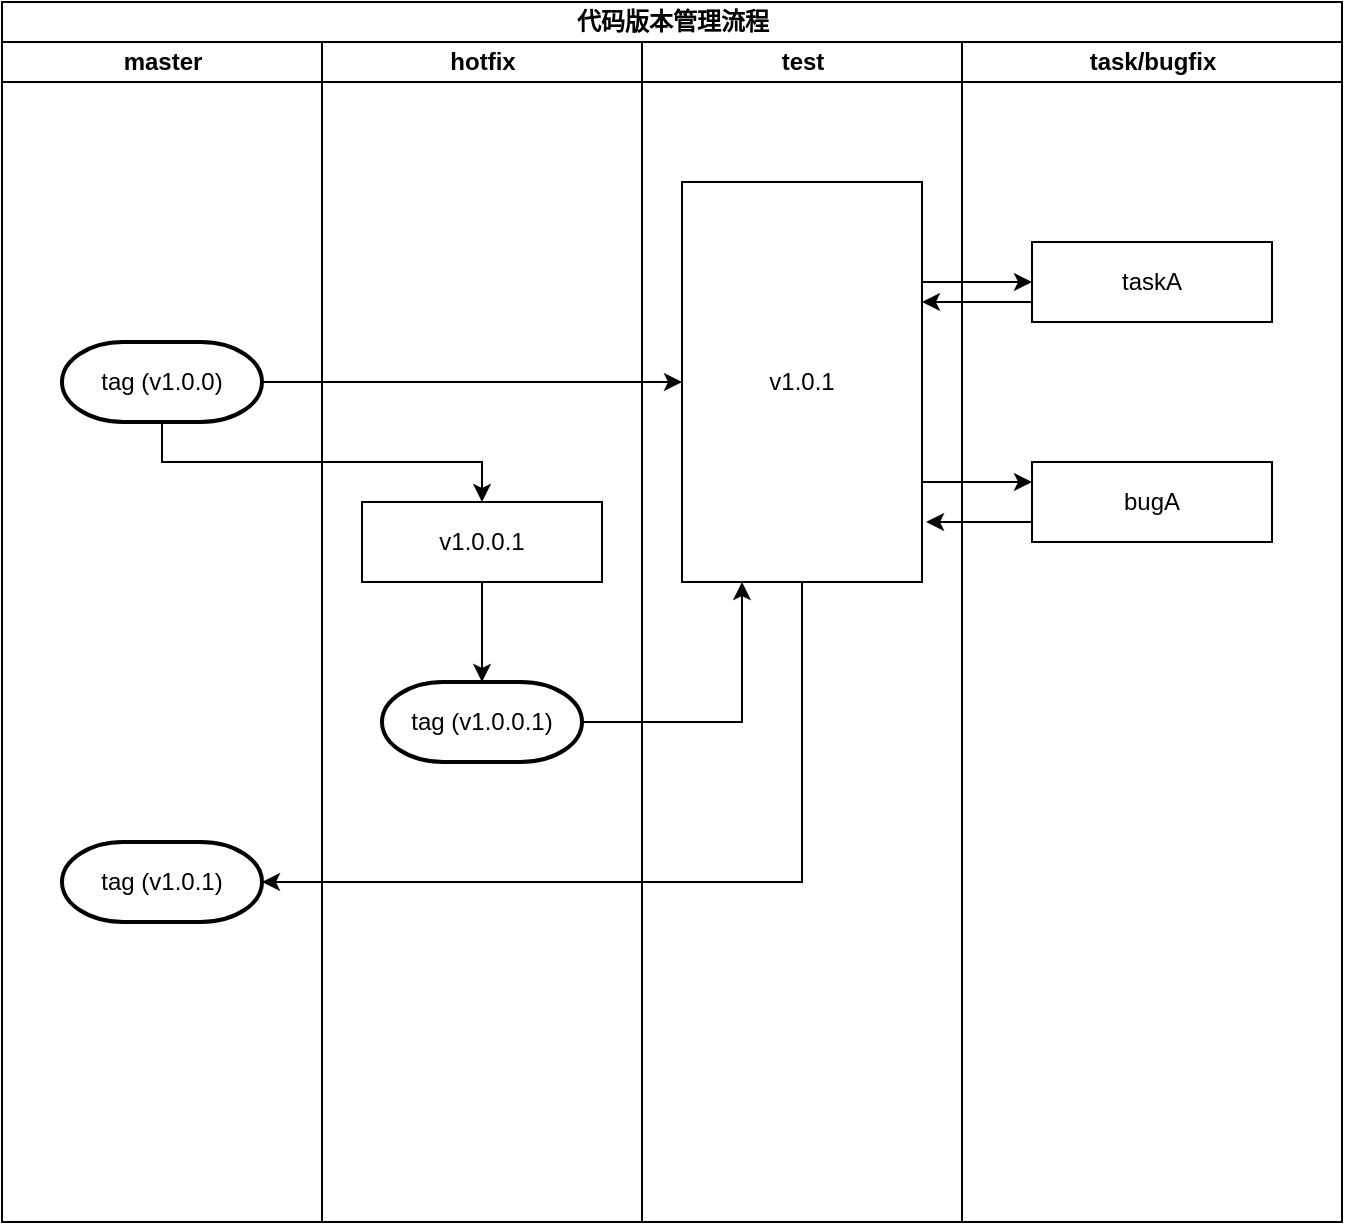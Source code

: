 <mxfile version="22.1.16" type="github">
  <diagram id="PRNWCiQJ7i_xLe6h2Mz9" name="第 1 页">
    <mxGraphModel dx="1143" dy="825" grid="1" gridSize="10" guides="1" tooltips="1" connect="1" arrows="1" fold="1" page="1" pageScale="1" pageWidth="827" pageHeight="1169" math="0" shadow="0">
      <root>
        <mxCell id="0" />
        <mxCell id="1" parent="0" />
        <mxCell id="cR9ggvPWRlXBbMYqaPip-1" value="代码版本管理流程" style="swimlane;childLayout=stackLayout;resizeParent=1;resizeParentMax=0;startSize=20;html=1;" parent="1" vertex="1">
          <mxGeometry x="10" y="110" width="670" height="610" as="geometry" />
        </mxCell>
        <mxCell id="cR9ggvPWRlXBbMYqaPip-2" value="master" style="swimlane;startSize=20;html=1;" parent="cR9ggvPWRlXBbMYqaPip-1" vertex="1">
          <mxGeometry y="20" width="160" height="590" as="geometry">
            <mxRectangle y="20" width="40" height="590" as="alternateBounds" />
          </mxGeometry>
        </mxCell>
        <mxCell id="1TMqcCTL8lDgmQgiUETs-2" value="tag (v1.0.0)" style="strokeWidth=2;html=1;shape=mxgraph.flowchart.terminator;whiteSpace=wrap;" vertex="1" parent="cR9ggvPWRlXBbMYqaPip-2">
          <mxGeometry x="30" y="150" width="100" height="40" as="geometry" />
        </mxCell>
        <mxCell id="1TMqcCTL8lDgmQgiUETs-16" value="tag (v1.0.1)" style="strokeWidth=2;html=1;shape=mxgraph.flowchart.terminator;whiteSpace=wrap;" vertex="1" parent="cR9ggvPWRlXBbMYqaPip-2">
          <mxGeometry x="30" y="400" width="100" height="40" as="geometry" />
        </mxCell>
        <mxCell id="cR9ggvPWRlXBbMYqaPip-3" value="hotfix" style="swimlane;startSize=20;html=1;" parent="cR9ggvPWRlXBbMYqaPip-1" vertex="1">
          <mxGeometry x="160" y="20" width="160" height="590" as="geometry" />
        </mxCell>
        <mxCell id="1TMqcCTL8lDgmQgiUETs-18" value="v1.0.0.1" style="rounded=0;whiteSpace=wrap;html=1;" vertex="1" parent="cR9ggvPWRlXBbMYqaPip-3">
          <mxGeometry x="20" y="230" width="120" height="40" as="geometry" />
        </mxCell>
        <mxCell id="1TMqcCTL8lDgmQgiUETs-15" value="tag (v1.0.0.1)" style="strokeWidth=2;html=1;shape=mxgraph.flowchart.terminator;whiteSpace=wrap;" vertex="1" parent="cR9ggvPWRlXBbMYqaPip-3">
          <mxGeometry x="30" y="320" width="100" height="40" as="geometry" />
        </mxCell>
        <mxCell id="1TMqcCTL8lDgmQgiUETs-20" style="edgeStyle=orthogonalEdgeStyle;rounded=0;orthogonalLoop=1;jettySize=auto;html=1;exitX=0.5;exitY=1;exitDx=0;exitDy=0;entryX=0.5;entryY=0;entryDx=0;entryDy=0;entryPerimeter=0;" edge="1" parent="cR9ggvPWRlXBbMYqaPip-3" source="1TMqcCTL8lDgmQgiUETs-18" target="1TMqcCTL8lDgmQgiUETs-15">
          <mxGeometry relative="1" as="geometry" />
        </mxCell>
        <mxCell id="cR9ggvPWRlXBbMYqaPip-4" value="test" style="swimlane;startSize=20;html=1;" parent="cR9ggvPWRlXBbMYqaPip-1" vertex="1">
          <mxGeometry x="320" y="20" width="160" height="590" as="geometry" />
        </mxCell>
        <mxCell id="1TMqcCTL8lDgmQgiUETs-4" value="v1.0.1" style="rounded=0;whiteSpace=wrap;html=1;" vertex="1" parent="cR9ggvPWRlXBbMYqaPip-4">
          <mxGeometry x="20" y="70" width="120" height="200" as="geometry" />
        </mxCell>
        <mxCell id="cR9ggvPWRlXBbMYqaPip-5" value="task/bugfix" style="swimlane;startSize=20;html=1;" parent="cR9ggvPWRlXBbMYqaPip-1" vertex="1">
          <mxGeometry x="480" y="20" width="190" height="590" as="geometry" />
        </mxCell>
        <mxCell id="1TMqcCTL8lDgmQgiUETs-8" value="taskA" style="rounded=0;whiteSpace=wrap;html=1;" vertex="1" parent="cR9ggvPWRlXBbMYqaPip-5">
          <mxGeometry x="35" y="100" width="120" height="40" as="geometry" />
        </mxCell>
        <mxCell id="1TMqcCTL8lDgmQgiUETs-9" value="bugA" style="rounded=0;whiteSpace=wrap;html=1;" vertex="1" parent="cR9ggvPWRlXBbMYqaPip-5">
          <mxGeometry x="35" y="210" width="120" height="40" as="geometry" />
        </mxCell>
        <mxCell id="1TMqcCTL8lDgmQgiUETs-6" style="edgeStyle=orthogonalEdgeStyle;rounded=0;orthogonalLoop=1;jettySize=auto;html=1;exitX=1;exitY=0.5;exitDx=0;exitDy=0;exitPerimeter=0;entryX=0;entryY=0.5;entryDx=0;entryDy=0;" edge="1" parent="cR9ggvPWRlXBbMYqaPip-1" source="1TMqcCTL8lDgmQgiUETs-2" target="1TMqcCTL8lDgmQgiUETs-4">
          <mxGeometry relative="1" as="geometry" />
        </mxCell>
        <mxCell id="1TMqcCTL8lDgmQgiUETs-10" style="edgeStyle=orthogonalEdgeStyle;rounded=0;orthogonalLoop=1;jettySize=auto;html=1;exitX=1;exitY=0.25;exitDx=0;exitDy=0;" edge="1" parent="cR9ggvPWRlXBbMYqaPip-1" source="1TMqcCTL8lDgmQgiUETs-4" target="1TMqcCTL8lDgmQgiUETs-8">
          <mxGeometry relative="1" as="geometry" />
        </mxCell>
        <mxCell id="1TMqcCTL8lDgmQgiUETs-12" style="edgeStyle=orthogonalEdgeStyle;rounded=0;orthogonalLoop=1;jettySize=auto;html=1;exitX=0;exitY=0.75;exitDx=0;exitDy=0;" edge="1" parent="cR9ggvPWRlXBbMYqaPip-1" source="1TMqcCTL8lDgmQgiUETs-8">
          <mxGeometry relative="1" as="geometry">
            <mxPoint x="460" y="150" as="targetPoint" />
          </mxGeometry>
        </mxCell>
        <mxCell id="1TMqcCTL8lDgmQgiUETs-13" style="edgeStyle=orthogonalEdgeStyle;rounded=0;orthogonalLoop=1;jettySize=auto;html=1;exitX=1;exitY=0.75;exitDx=0;exitDy=0;entryX=0;entryY=0.25;entryDx=0;entryDy=0;" edge="1" parent="cR9ggvPWRlXBbMYqaPip-1" source="1TMqcCTL8lDgmQgiUETs-4" target="1TMqcCTL8lDgmQgiUETs-9">
          <mxGeometry relative="1" as="geometry" />
        </mxCell>
        <mxCell id="1TMqcCTL8lDgmQgiUETs-14" style="edgeStyle=orthogonalEdgeStyle;rounded=0;orthogonalLoop=1;jettySize=auto;html=1;exitX=0;exitY=0.75;exitDx=0;exitDy=0;entryX=1.017;entryY=0.85;entryDx=0;entryDy=0;entryPerimeter=0;" edge="1" parent="cR9ggvPWRlXBbMYqaPip-1" source="1TMqcCTL8lDgmQgiUETs-9" target="1TMqcCTL8lDgmQgiUETs-4">
          <mxGeometry relative="1" as="geometry" />
        </mxCell>
        <mxCell id="1TMqcCTL8lDgmQgiUETs-17" style="edgeStyle=orthogonalEdgeStyle;rounded=0;orthogonalLoop=1;jettySize=auto;html=1;exitX=0.5;exitY=1;exitDx=0;exitDy=0;entryX=1;entryY=0.5;entryDx=0;entryDy=0;entryPerimeter=0;" edge="1" parent="cR9ggvPWRlXBbMYqaPip-1" source="1TMqcCTL8lDgmQgiUETs-4" target="1TMqcCTL8lDgmQgiUETs-16">
          <mxGeometry relative="1" as="geometry" />
        </mxCell>
        <mxCell id="1TMqcCTL8lDgmQgiUETs-19" style="edgeStyle=orthogonalEdgeStyle;rounded=0;orthogonalLoop=1;jettySize=auto;html=1;exitX=0.5;exitY=1;exitDx=0;exitDy=0;exitPerimeter=0;" edge="1" parent="cR9ggvPWRlXBbMYqaPip-1" source="1TMqcCTL8lDgmQgiUETs-2" target="1TMqcCTL8lDgmQgiUETs-18">
          <mxGeometry relative="1" as="geometry" />
        </mxCell>
        <mxCell id="1TMqcCTL8lDgmQgiUETs-23" style="edgeStyle=orthogonalEdgeStyle;rounded=0;orthogonalLoop=1;jettySize=auto;html=1;exitX=1;exitY=0.5;exitDx=0;exitDy=0;exitPerimeter=0;entryX=0.25;entryY=1;entryDx=0;entryDy=0;" edge="1" parent="cR9ggvPWRlXBbMYqaPip-1" source="1TMqcCTL8lDgmQgiUETs-15" target="1TMqcCTL8lDgmQgiUETs-4">
          <mxGeometry relative="1" as="geometry" />
        </mxCell>
      </root>
    </mxGraphModel>
  </diagram>
</mxfile>
